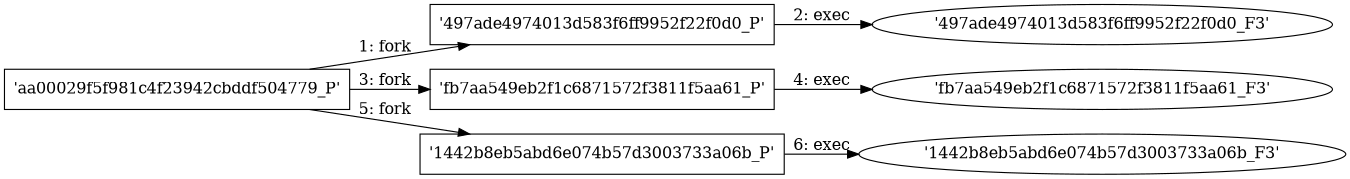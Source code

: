 digraph "D:\Learning\Paper\apt\基于CTI的攻击预警\Dataset\攻击图\ASGfromALLCTI\Microsoft Security Advisory 2639658.dot" {
rankdir="LR"
size="9"
fixedsize="false"
splines="true"
nodesep=0.3
ranksep=0
fontsize=10
overlap="scalexy"
engine= "neato"
	"'aa00029f5f981c4f23942cbddf504779_P'" [node_type=Process shape=box]
	"'497ade4974013d583f6ff9952f22f0d0_P'" [node_type=Process shape=box]
	"'aa00029f5f981c4f23942cbddf504779_P'" -> "'497ade4974013d583f6ff9952f22f0d0_P'" [label="1: fork"]
	"'497ade4974013d583f6ff9952f22f0d0_P'" [node_type=Process shape=box]
	"'497ade4974013d583f6ff9952f22f0d0_F3'" [node_type=File shape=ellipse]
	"'497ade4974013d583f6ff9952f22f0d0_P'" -> "'497ade4974013d583f6ff9952f22f0d0_F3'" [label="2: exec"]
	"'aa00029f5f981c4f23942cbddf504779_P'" [node_type=Process shape=box]
	"'fb7aa549eb2f1c6871572f3811f5aa61_P'" [node_type=Process shape=box]
	"'aa00029f5f981c4f23942cbddf504779_P'" -> "'fb7aa549eb2f1c6871572f3811f5aa61_P'" [label="3: fork"]
	"'fb7aa549eb2f1c6871572f3811f5aa61_P'" [node_type=Process shape=box]
	"'fb7aa549eb2f1c6871572f3811f5aa61_F3'" [node_type=File shape=ellipse]
	"'fb7aa549eb2f1c6871572f3811f5aa61_P'" -> "'fb7aa549eb2f1c6871572f3811f5aa61_F3'" [label="4: exec"]
	"'aa00029f5f981c4f23942cbddf504779_P'" [node_type=Process shape=box]
	"'1442b8eb5abd6e074b57d3003733a06b_P'" [node_type=Process shape=box]
	"'aa00029f5f981c4f23942cbddf504779_P'" -> "'1442b8eb5abd6e074b57d3003733a06b_P'" [label="5: fork"]
	"'1442b8eb5abd6e074b57d3003733a06b_P'" [node_type=Process shape=box]
	"'1442b8eb5abd6e074b57d3003733a06b_F3'" [node_type=File shape=ellipse]
	"'1442b8eb5abd6e074b57d3003733a06b_P'" -> "'1442b8eb5abd6e074b57d3003733a06b_F3'" [label="6: exec"]
}
